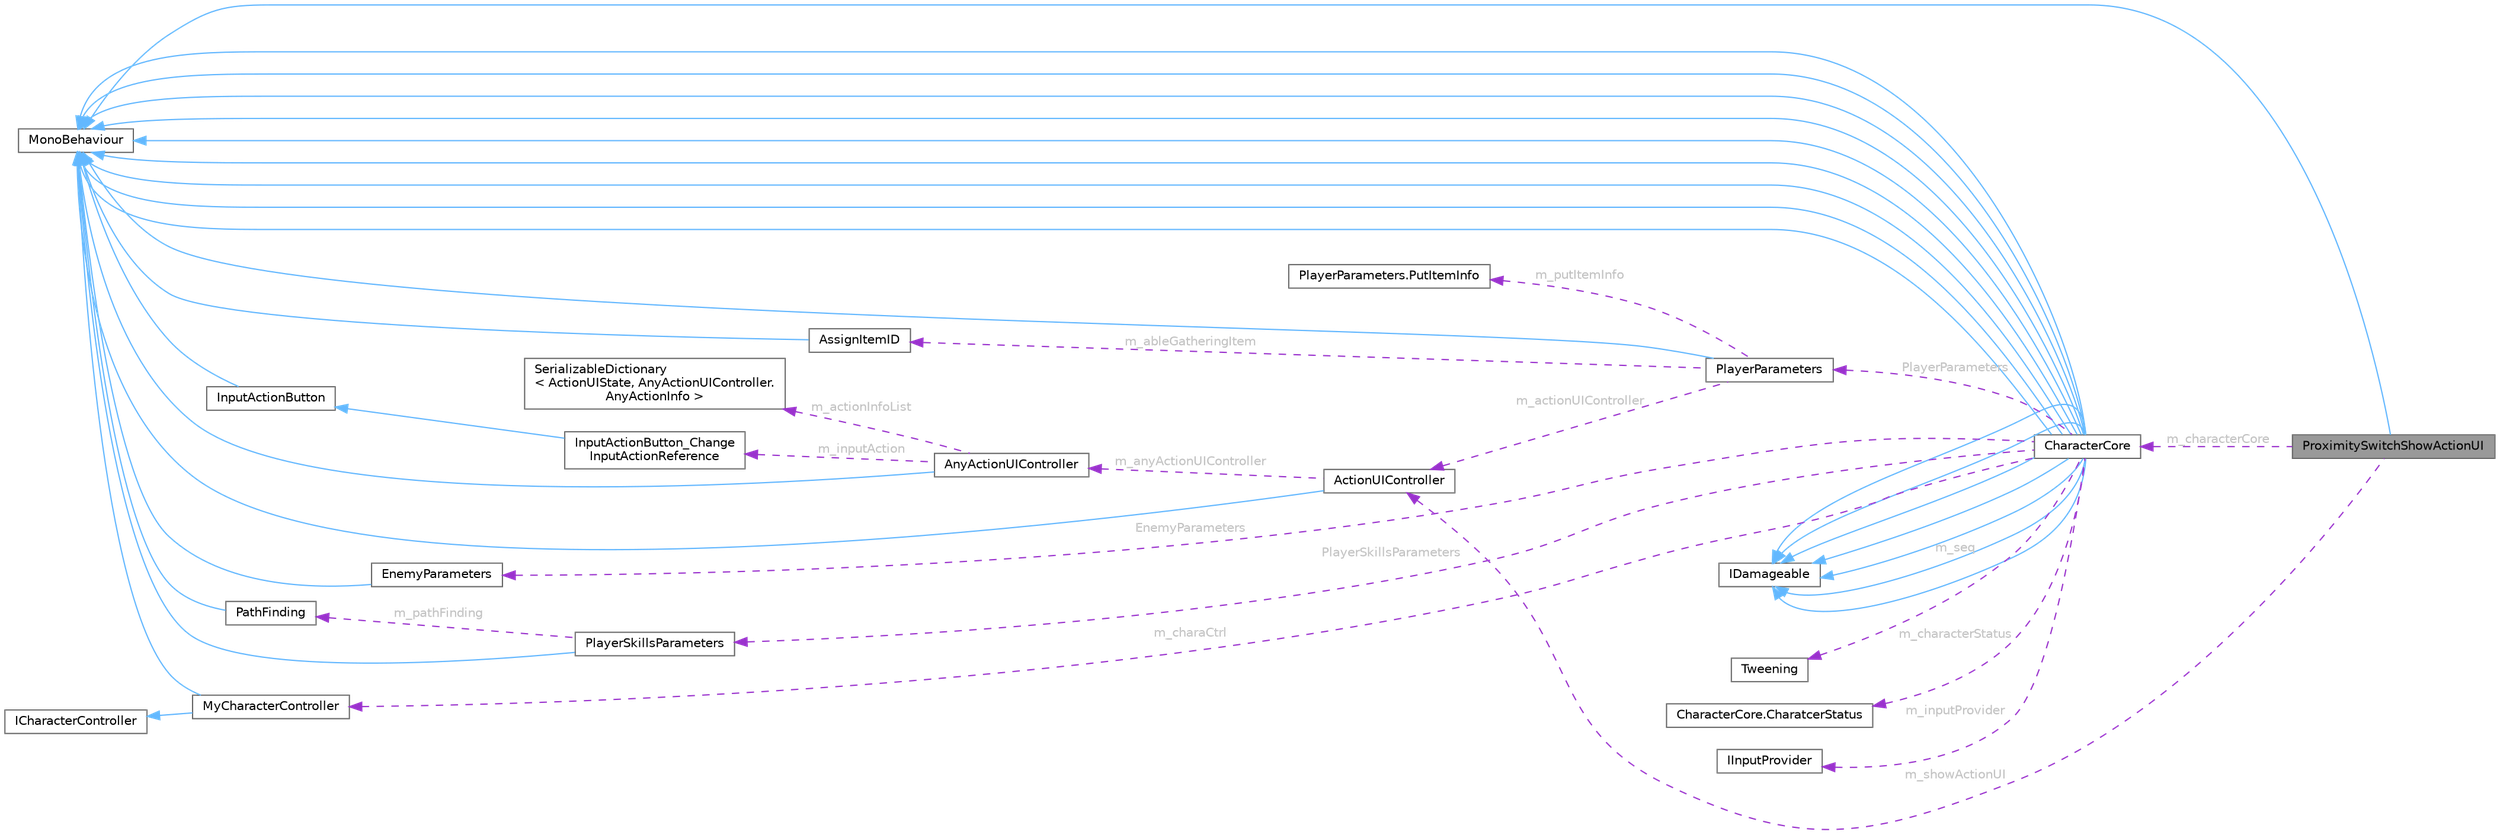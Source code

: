 digraph "ProximitySwitchShowActionUI"
{
 // LATEX_PDF_SIZE
  bgcolor="transparent";
  edge [fontname=Helvetica,fontsize=10,labelfontname=Helvetica,labelfontsize=10];
  node [fontname=Helvetica,fontsize=10,shape=box,height=0.2,width=0.4];
  rankdir="LR";
  Node1 [id="Node000001",label="ProximitySwitchShowActionUI",height=0.2,width=0.4,color="gray40", fillcolor="grey60", style="filled", fontcolor="black",tooltip=" "];
  Node2 -> Node1 [id="edge1_Node000001_Node000002",dir="back",color="steelblue1",style="solid",tooltip=" "];
  Node2 [id="Node000002",label="MonoBehaviour",height=0.2,width=0.4,color="gray40", fillcolor="white", style="filled",tooltip=" "];
  Node3 -> Node1 [id="edge2_Node000001_Node000003",dir="back",color="darkorchid3",style="dashed",tooltip=" ",label=" m_showActionUI",fontcolor="grey" ];
  Node3 [id="Node000003",label="ActionUIController",height=0.2,width=0.4,color="gray40", fillcolor="white", style="filled",URL="$class_action_u_i_controller.html",tooltip=" "];
  Node2 -> Node3 [id="edge3_Node000003_Node000002",dir="back",color="steelblue1",style="solid",tooltip=" "];
  Node4 -> Node3 [id="edge4_Node000003_Node000004",dir="back",color="darkorchid3",style="dashed",tooltip=" ",label=" m_anyActionUIController",fontcolor="grey" ];
  Node4 [id="Node000004",label="AnyActionUIController",height=0.2,width=0.4,color="gray40", fillcolor="white", style="filled",URL="$class_any_action_u_i_controller.html",tooltip="アイテムを拾ったり、インタラクトする際のUI表示を制御するクラス"];
  Node2 -> Node4 [id="edge5_Node000004_Node000002",dir="back",color="steelblue1",style="solid",tooltip=" "];
  Node5 -> Node4 [id="edge6_Node000004_Node000005",dir="back",color="darkorchid3",style="dashed",tooltip=" ",label=" m_inputAction",fontcolor="grey" ];
  Node5 [id="Node000005",label="InputActionButton_Change\lInputActionReference",height=0.2,width=0.4,color="gray40", fillcolor="white", style="filled",URL="$class_input_action_button___change_input_action_reference.html",tooltip=" "];
  Node6 -> Node5 [id="edge7_Node000005_Node000006",dir="back",color="steelblue1",style="solid",tooltip=" "];
  Node6 [id="Node000006",label="InputActionButton",height=0.2,width=0.4,color="gray40", fillcolor="white", style="filled",URL="$class_input_action_button.html",tooltip=" "];
  Node2 -> Node6 [id="edge8_Node000006_Node000002",dir="back",color="steelblue1",style="solid",tooltip=" "];
  Node7 -> Node4 [id="edge9_Node000004_Node000007",dir="back",color="darkorchid3",style="dashed",tooltip=" ",label=" m_actionInfoList",fontcolor="grey" ];
  Node7 [id="Node000007",label="SerializableDictionary\l\< ActionUIState, AnyActionUIController.\lAnyActionInfo \>",height=0.2,width=0.4,color="gray40", fillcolor="white", style="filled",URL="$class_serializable_dictionary.html",tooltip=" "];
  Node8 -> Node1 [id="edge10_Node000001_Node000008",dir="back",color="darkorchid3",style="dashed",tooltip=" ",label=" m_characterCore",fontcolor="grey" ];
  Node8 [id="Node000008",label="CharacterCore",height=0.2,width=0.4,color="gray40", fillcolor="white", style="filled",URL="$class_character_core.html",tooltip=" "];
  Node2 -> Node8 [id="edge11_Node000008_Node000002",dir="back",color="steelblue1",style="solid",tooltip=" "];
  Node9 -> Node8 [id="edge12_Node000008_Node000009",dir="back",color="steelblue1",style="solid",tooltip=" "];
  Node9 [id="Node000009",label="IDamageable",height=0.2,width=0.4,color="gray40", fillcolor="white", style="filled",URL="$interface_i_damageable.html",tooltip=" "];
  Node2 -> Node8 [id="edge13_Node000008_Node000002",dir="back",color="steelblue1",style="solid",tooltip=" "];
  Node9 -> Node8 [id="edge14_Node000008_Node000009",dir="back",color="steelblue1",style="solid",tooltip=" "];
  Node2 -> Node8 [id="edge15_Node000008_Node000002",dir="back",color="steelblue1",style="solid",tooltip=" "];
  Node9 -> Node8 [id="edge16_Node000008_Node000009",dir="back",color="steelblue1",style="solid",tooltip=" "];
  Node2 -> Node8 [id="edge17_Node000008_Node000002",dir="back",color="steelblue1",style="solid",tooltip=" "];
  Node9 -> Node8 [id="edge18_Node000008_Node000009",dir="back",color="steelblue1",style="solid",tooltip=" "];
  Node2 -> Node8 [id="edge19_Node000008_Node000002",dir="back",color="steelblue1",style="solid",tooltip=" "];
  Node9 -> Node8 [id="edge20_Node000008_Node000009",dir="back",color="steelblue1",style="solid",tooltip=" "];
  Node2 -> Node8 [id="edge21_Node000008_Node000002",dir="back",color="steelblue1",style="solid",tooltip=" "];
  Node9 -> Node8 [id="edge22_Node000008_Node000009",dir="back",color="steelblue1",style="solid",tooltip=" "];
  Node2 -> Node8 [id="edge23_Node000008_Node000002",dir="back",color="steelblue1",style="solid",tooltip=" "];
  Node9 -> Node8 [id="edge24_Node000008_Node000009",dir="back",color="steelblue1",style="solid",tooltip=" "];
  Node2 -> Node8 [id="edge25_Node000008_Node000002",dir="back",color="steelblue1",style="solid",tooltip=" "];
  Node2 -> Node8 [id="edge26_Node000008_Node000002",dir="back",color="steelblue1",style="solid",tooltip=" "];
  Node10 -> Node8 [id="edge27_Node000008_Node000010",dir="back",color="darkorchid3",style="dashed",tooltip=" ",label=" m_charaCtrl",fontcolor="grey" ];
  Node10 [id="Node000010",label="MyCharacterController",height=0.2,width=0.4,color="gray40", fillcolor="white", style="filled",URL="$class_my_character_controller.html",tooltip=" "];
  Node2 -> Node10 [id="edge28_Node000010_Node000002",dir="back",color="steelblue1",style="solid",tooltip=" "];
  Node11 -> Node10 [id="edge29_Node000010_Node000011",dir="back",color="steelblue1",style="solid",tooltip=" "];
  Node11 [id="Node000011",label="ICharacterController",height=0.2,width=0.4,color="gray40", fillcolor="white", style="filled",tooltip=" "];
  Node12 -> Node8 [id="edge30_Node000008_Node000012",dir="back",color="darkorchid3",style="dashed",tooltip=" ",label=" m_inputProvider",fontcolor="grey" ];
  Node12 [id="Node000012",label="IInputProvider",height=0.2,width=0.4,color="gray40", fillcolor="white", style="filled",URL="$interface_i_input_provider.html",tooltip=" "];
  Node13 -> Node8 [id="edge31_Node000008_Node000013",dir="back",color="darkorchid3",style="dashed",tooltip=" ",label=" m_seq",fontcolor="grey" ];
  Node13 [id="Node000013",label="Tweening",height=0.2,width=0.4,color="gray40", fillcolor="white", style="filled",tooltip=" "];
  Node14 -> Node8 [id="edge32_Node000008_Node000014",dir="back",color="darkorchid3",style="dashed",tooltip=" ",label=" m_characterStatus",fontcolor="grey" ];
  Node14 [id="Node000014",label="CharacterCore.CharatcerStatus",height=0.2,width=0.4,color="gray40", fillcolor="white", style="filled",URL="$struct_character_core_1_1_charatcer_status.html",tooltip=" "];
  Node15 -> Node8 [id="edge33_Node000008_Node000015",dir="back",color="darkorchid3",style="dashed",tooltip=" ",label=" PlayerParameters",fontcolor="grey" ];
  Node15 [id="Node000015",label="PlayerParameters",height=0.2,width=0.4,color="gray40", fillcolor="white", style="filled",URL="$class_player_parameters.html",tooltip=" "];
  Node2 -> Node15 [id="edge34_Node000015_Node000002",dir="back",color="steelblue1",style="solid",tooltip=" "];
  Node16 -> Node15 [id="edge35_Node000015_Node000016",dir="back",color="darkorchid3",style="dashed",tooltip=" ",label=" m_putItemInfo",fontcolor="grey" ];
  Node16 [id="Node000016",label="PlayerParameters.PutItemInfo",height=0.2,width=0.4,color="gray40", fillcolor="white", style="filled",URL="$struct_player_parameters_1_1_put_item_info.html",tooltip=" "];
  Node17 -> Node15 [id="edge36_Node000015_Node000017",dir="back",color="darkorchid3",style="dashed",tooltip=" ",label=" m_ableGatheringItem",fontcolor="grey" ];
  Node17 [id="Node000017",label="AssignItemID",height=0.2,width=0.4,color="gray40", fillcolor="white", style="filled",URL="$class_assign_item_i_d.html",tooltip=" "];
  Node2 -> Node17 [id="edge37_Node000017_Node000002",dir="back",color="steelblue1",style="solid",tooltip=" "];
  Node3 -> Node15 [id="edge38_Node000015_Node000003",dir="back",color="darkorchid3",style="dashed",tooltip=" ",label=" m_actionUIController",fontcolor="grey" ];
  Node18 -> Node8 [id="edge39_Node000008_Node000018",dir="back",color="darkorchid3",style="dashed",tooltip=" ",label=" EnemyParameters",fontcolor="grey" ];
  Node18 [id="Node000018",label="EnemyParameters",height=0.2,width=0.4,color="gray40", fillcolor="white", style="filled",URL="$class_enemy_parameters.html",tooltip=" "];
  Node2 -> Node18 [id="edge40_Node000018_Node000002",dir="back",color="steelblue1",style="solid",tooltip=" "];
  Node19 -> Node8 [id="edge41_Node000008_Node000019",dir="back",color="darkorchid3",style="dashed",tooltip=" ",label=" PlayerSkillsParameters",fontcolor="grey" ];
  Node19 [id="Node000019",label="PlayerSkillsParameters",height=0.2,width=0.4,color="gray40", fillcolor="white", style="filled",URL="$class_player_skills_parameters.html",tooltip=" "];
  Node2 -> Node19 [id="edge42_Node000019_Node000002",dir="back",color="steelblue1",style="solid",tooltip=" "];
  Node20 -> Node19 [id="edge43_Node000019_Node000020",dir="back",color="darkorchid3",style="dashed",tooltip=" ",label=" m_pathFinding",fontcolor="grey" ];
  Node20 [id="Node000020",label="PathFinding",height=0.2,width=0.4,color="gray40", fillcolor="white", style="filled",URL="$class_path_finding.html",tooltip=" "];
  Node2 -> Node20 [id="edge44_Node000020_Node000002",dir="back",color="steelblue1",style="solid",tooltip=" "];
}
